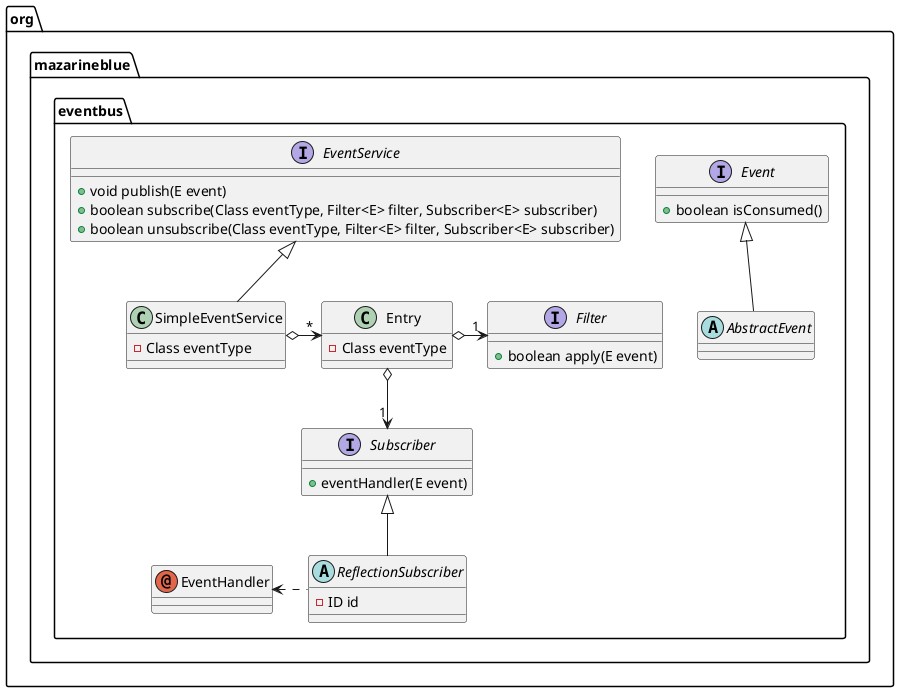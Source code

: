 @startuml
annotation org.mazarineblue.eventbus.EventHandler
interface org.mazarineblue.eventbus.Event {
    +boolean isConsumed()
}
interface org.mazarineblue.eventbus.EventService {
    +void publish(E event)
    +boolean subscribe(Class eventType, Filter<E> filter, Subscriber<E> subscriber)
    +boolean unsubscribe(Class eventType, Filter<E> filter, Subscriber<E> subscriber)
}
interface org.mazarineblue.eventbus.Filter {
    +boolean apply(E event)
}
interface org.mazarineblue.eventbus.Subscriber {
    +eventHandler(E event)
}
abstract class org.mazarineblue.eventbus.AbstractEvent
abstract org.mazarineblue.eventbus.ReflectionSubscriber {
    -ID id
}
class org.mazarineblue.eventbus.Entry {
    -Class eventType
}
class org.mazarineblue.eventbus.SimpleEventService {
    -Class eventType
}

org.mazarineblue.eventbus.Event <|-- org.mazarineblue.eventbus.AbstractEvent
org.mazarineblue.eventbus.EventService <|-- org.mazarineblue.eventbus.SimpleEventService
org.mazarineblue.eventbus.SimpleEventService o-> "*" org.mazarineblue.eventbus.Entry
org.mazarineblue.eventbus.Entry o-> "1" org.mazarineblue.eventbus.Filter
org.mazarineblue.eventbus.Entry o--> "1" org.mazarineblue.eventbus.Subscriber
org.mazarineblue.eventbus.Subscriber <|-- org.mazarineblue.eventbus.ReflectionSubscriber
org.mazarineblue.eventbus.ReflectionSubscriber .left.> org.mazarineblue.eventbus.EventHandler
@enduml